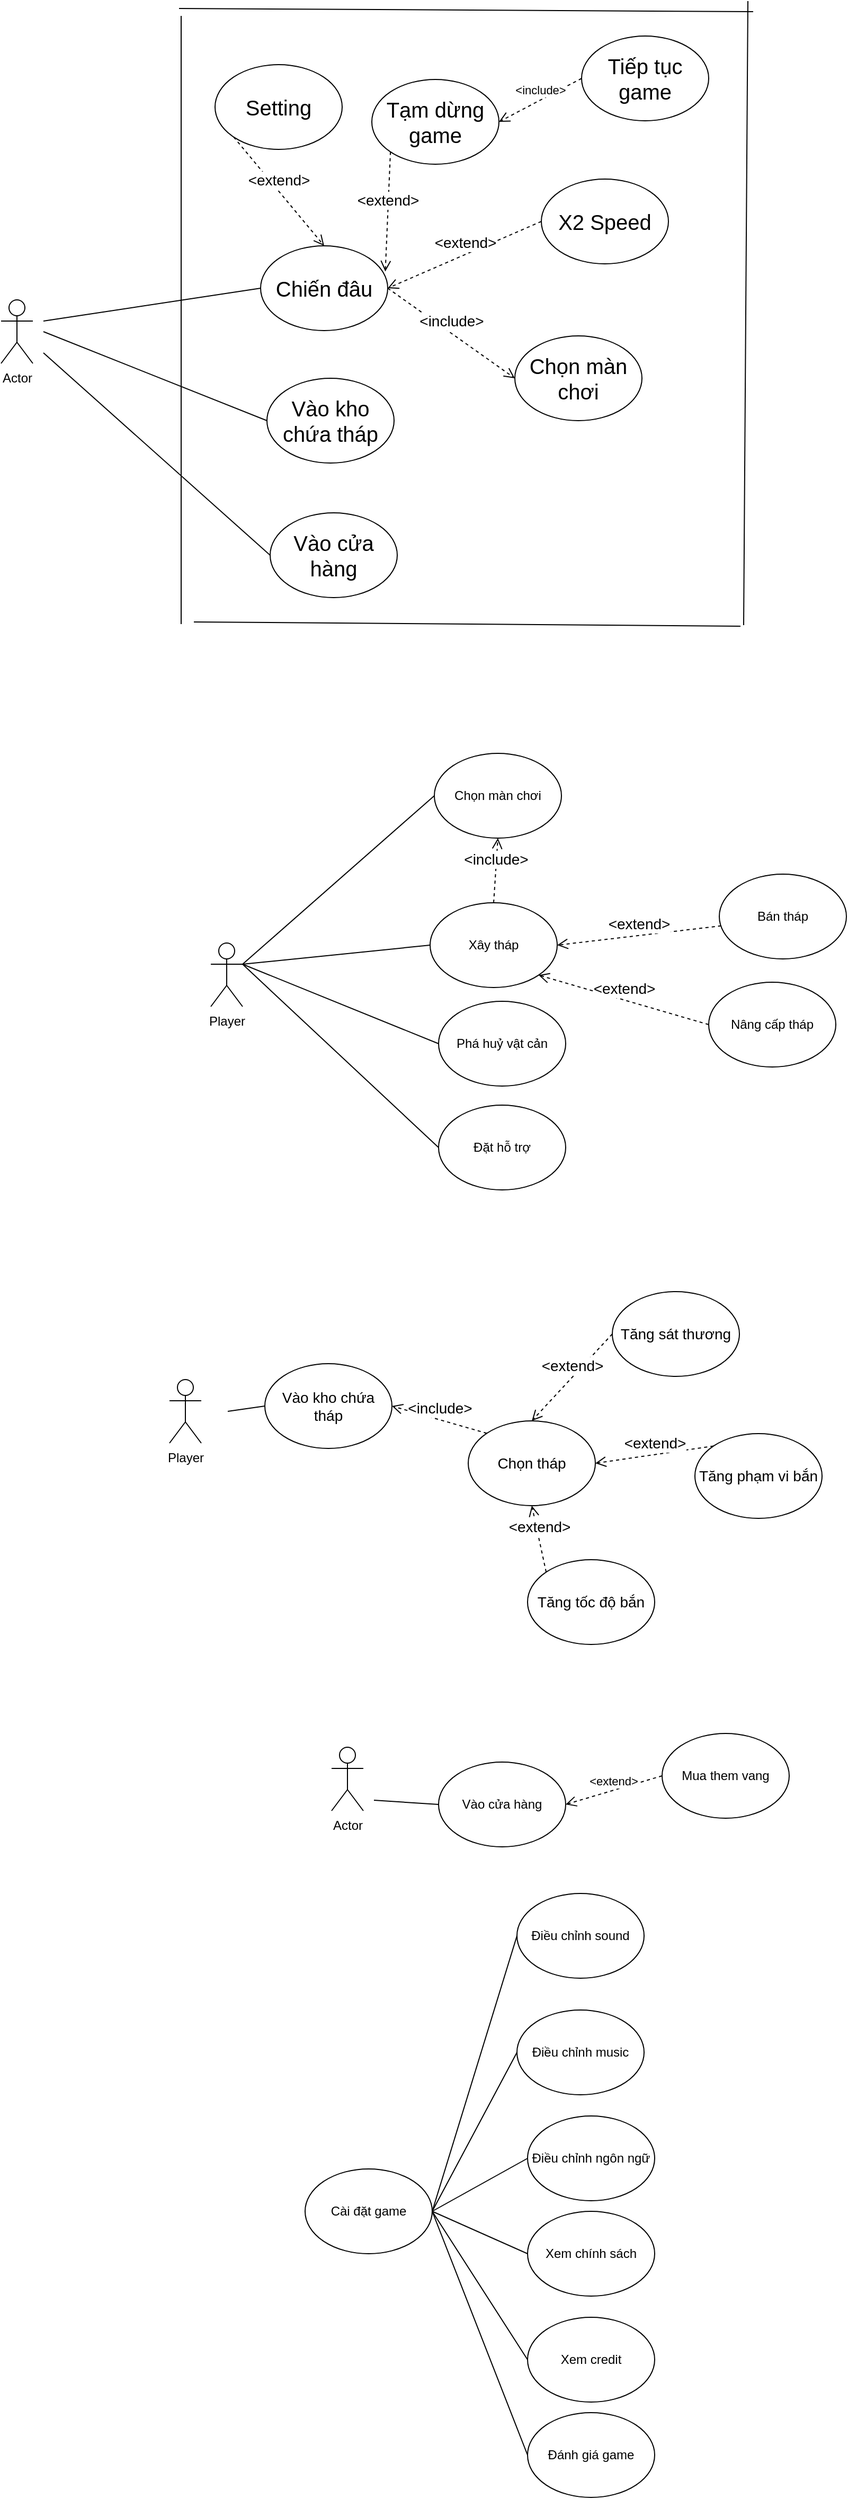 <mxfile version="24.1.0" type="device">
  <diagram name="Page-1" id="sk3gzw_GWDRiFdrcxnEu">
    <mxGraphModel dx="1518" dy="1940" grid="0" gridSize="10" guides="1" tooltips="1" connect="1" arrows="1" fold="1" page="0" pageScale="1" pageWidth="850" pageHeight="1100" math="0" shadow="0">
      <root>
        <mxCell id="0" />
        <mxCell id="1" parent="0" />
        <mxCell id="fG_n8Bt0mhn_Rfi7QYOH-1" value="&lt;font style=&quot;font-size: 20px;&quot;&gt;Chiến đâu&lt;/font&gt;" style="ellipse;whiteSpace=wrap;html=1;" parent="1" vertex="1">
          <mxGeometry x="375" y="-751" width="120" height="80" as="geometry" />
        </mxCell>
        <mxCell id="fG_n8Bt0mhn_Rfi7QYOH-2" value="Điều chỉnh sound" style="ellipse;whiteSpace=wrap;html=1;" parent="1" vertex="1">
          <mxGeometry x="617" y="804" width="120" height="80" as="geometry" />
        </mxCell>
        <mxCell id="fG_n8Bt0mhn_Rfi7QYOH-3" value="&lt;font style=&quot;font-size: 20px;&quot;&gt;Chọn màn chơi&lt;/font&gt;" style="ellipse;whiteSpace=wrap;html=1;" parent="1" vertex="1">
          <mxGeometry x="615" y="-666" width="120" height="80" as="geometry" />
        </mxCell>
        <mxCell id="fG_n8Bt0mhn_Rfi7QYOH-6" value="&lt;font style=&quot;font-size: 20px;&quot;&gt;Tạm dừng game&lt;/font&gt;" style="ellipse;whiteSpace=wrap;html=1;" parent="1" vertex="1">
          <mxGeometry x="480" y="-908" width="120" height="80" as="geometry" />
        </mxCell>
        <mxCell id="fG_n8Bt0mhn_Rfi7QYOH-7" value="&lt;font style=&quot;font-size: 20px;&quot;&gt;Tiếp tục game&lt;/font&gt;" style="ellipse;whiteSpace=wrap;html=1;" parent="1" vertex="1">
          <mxGeometry x="678" y="-949" width="120" height="80" as="geometry" />
        </mxCell>
        <mxCell id="fG_n8Bt0mhn_Rfi7QYOH-8" value="&lt;font style=&quot;font-size: 20px;&quot;&gt;X2 Speed&lt;/font&gt;" style="ellipse;whiteSpace=wrap;html=1;" parent="1" vertex="1">
          <mxGeometry x="640" y="-814" width="120" height="80" as="geometry" />
        </mxCell>
        <mxCell id="fG_n8Bt0mhn_Rfi7QYOH-9" value="Cài đặt game" style="ellipse;whiteSpace=wrap;html=1;" parent="1" vertex="1">
          <mxGeometry x="417" y="1064" width="120" height="80" as="geometry" />
        </mxCell>
        <mxCell id="fG_n8Bt0mhn_Rfi7QYOH-10" value="Điều chỉnh music" style="ellipse;whiteSpace=wrap;html=1;" parent="1" vertex="1">
          <mxGeometry x="617" y="914" width="120" height="80" as="geometry" />
        </mxCell>
        <mxCell id="fG_n8Bt0mhn_Rfi7QYOH-11" value="Điều chỉnh ngôn ngữ" style="ellipse;whiteSpace=wrap;html=1;" parent="1" vertex="1">
          <mxGeometry x="627" y="1014" width="120" height="80" as="geometry" />
        </mxCell>
        <mxCell id="fG_n8Bt0mhn_Rfi7QYOH-12" value="Xem chính sách" style="ellipse;whiteSpace=wrap;html=1;" parent="1" vertex="1">
          <mxGeometry x="627" y="1104" width="120" height="80" as="geometry" />
        </mxCell>
        <mxCell id="fG_n8Bt0mhn_Rfi7QYOH-15" value="Xem credit" style="ellipse;whiteSpace=wrap;html=1;" parent="1" vertex="1">
          <mxGeometry x="627" y="1204" width="120" height="80" as="geometry" />
        </mxCell>
        <mxCell id="fG_n8Bt0mhn_Rfi7QYOH-16" value="Đánh giá game" style="ellipse;whiteSpace=wrap;html=1;" parent="1" vertex="1">
          <mxGeometry x="627" y="1294" width="120" height="80" as="geometry" />
        </mxCell>
        <mxCell id="fG_n8Bt0mhn_Rfi7QYOH-18" value="" style="endArrow=none;html=1;rounded=0;exitX=1;exitY=0.5;exitDx=0;exitDy=0;entryX=0;entryY=0.5;entryDx=0;entryDy=0;" parent="1" source="fG_n8Bt0mhn_Rfi7QYOH-9" target="fG_n8Bt0mhn_Rfi7QYOH-2" edge="1">
          <mxGeometry width="50" height="50" relative="1" as="geometry">
            <mxPoint x="747" y="1084" as="sourcePoint" />
            <mxPoint x="797" y="1034" as="targetPoint" />
          </mxGeometry>
        </mxCell>
        <mxCell id="fG_n8Bt0mhn_Rfi7QYOH-19" value="" style="endArrow=none;html=1;rounded=0;exitX=1;exitY=0.5;exitDx=0;exitDy=0;entryX=0;entryY=0.5;entryDx=0;entryDy=0;" parent="1" source="fG_n8Bt0mhn_Rfi7QYOH-9" target="fG_n8Bt0mhn_Rfi7QYOH-10" edge="1">
          <mxGeometry width="50" height="50" relative="1" as="geometry">
            <mxPoint x="547" y="1114" as="sourcePoint" />
            <mxPoint x="627" y="854" as="targetPoint" />
          </mxGeometry>
        </mxCell>
        <mxCell id="fG_n8Bt0mhn_Rfi7QYOH-20" value="" style="endArrow=none;html=1;rounded=0;exitX=1;exitY=0.5;exitDx=0;exitDy=0;entryX=0;entryY=0.5;entryDx=0;entryDy=0;" parent="1" source="fG_n8Bt0mhn_Rfi7QYOH-9" target="fG_n8Bt0mhn_Rfi7QYOH-11" edge="1">
          <mxGeometry width="50" height="50" relative="1" as="geometry">
            <mxPoint x="557" y="1124" as="sourcePoint" />
            <mxPoint x="627" y="964" as="targetPoint" />
          </mxGeometry>
        </mxCell>
        <mxCell id="fG_n8Bt0mhn_Rfi7QYOH-21" value="" style="endArrow=none;html=1;rounded=0;exitX=1;exitY=0.5;exitDx=0;exitDy=0;entryX=0;entryY=0.5;entryDx=0;entryDy=0;" parent="1" source="fG_n8Bt0mhn_Rfi7QYOH-9" target="fG_n8Bt0mhn_Rfi7QYOH-12" edge="1">
          <mxGeometry width="50" height="50" relative="1" as="geometry">
            <mxPoint x="567" y="1134" as="sourcePoint" />
            <mxPoint x="637" y="1064" as="targetPoint" />
          </mxGeometry>
        </mxCell>
        <mxCell id="fG_n8Bt0mhn_Rfi7QYOH-22" value="" style="endArrow=none;html=1;rounded=0;entryX=0;entryY=0.5;entryDx=0;entryDy=0;exitX=1;exitY=0.5;exitDx=0;exitDy=0;" parent="1" source="fG_n8Bt0mhn_Rfi7QYOH-9" target="fG_n8Bt0mhn_Rfi7QYOH-15" edge="1">
          <mxGeometry width="50" height="50" relative="1" as="geometry">
            <mxPoint x="537" y="1114" as="sourcePoint" />
            <mxPoint x="637" y="1154" as="targetPoint" />
          </mxGeometry>
        </mxCell>
        <mxCell id="fG_n8Bt0mhn_Rfi7QYOH-23" value="" style="endArrow=none;html=1;rounded=0;exitX=1;exitY=0.5;exitDx=0;exitDy=0;entryX=0;entryY=0.5;entryDx=0;entryDy=0;" parent="1" source="fG_n8Bt0mhn_Rfi7QYOH-9" target="fG_n8Bt0mhn_Rfi7QYOH-16" edge="1">
          <mxGeometry width="50" height="50" relative="1" as="geometry">
            <mxPoint x="587" y="1154" as="sourcePoint" />
            <mxPoint x="637" y="1254" as="targetPoint" />
          </mxGeometry>
        </mxCell>
        <mxCell id="scgQ76pB7DkAtTEcPjEE-1" value="Player" style="shape=umlActor;verticalLabelPosition=bottom;verticalAlign=top;html=1;outlineConnect=0;" parent="1" vertex="1">
          <mxGeometry x="328" y="-93" width="30" height="60" as="geometry" />
        </mxCell>
        <mxCell id="scgQ76pB7DkAtTEcPjEE-2" value="Chọn màn chơi" style="ellipse;whiteSpace=wrap;html=1;" parent="1" vertex="1">
          <mxGeometry x="539" y="-272" width="120" height="80" as="geometry" />
        </mxCell>
        <mxCell id="scgQ76pB7DkAtTEcPjEE-3" value="Xây tháp" style="ellipse;whiteSpace=wrap;html=1;" parent="1" vertex="1">
          <mxGeometry x="535" y="-131" width="120" height="80" as="geometry" />
        </mxCell>
        <mxCell id="scgQ76pB7DkAtTEcPjEE-4" value="Bán tháp" style="ellipse;whiteSpace=wrap;html=1;" parent="1" vertex="1">
          <mxGeometry x="808" y="-158" width="120" height="80" as="geometry" />
        </mxCell>
        <mxCell id="scgQ76pB7DkAtTEcPjEE-5" value="Nâng cấp tháp" style="ellipse;whiteSpace=wrap;html=1;" parent="1" vertex="1">
          <mxGeometry x="798" y="-56" width="120" height="80" as="geometry" />
        </mxCell>
        <mxCell id="scgQ76pB7DkAtTEcPjEE-6" value="Phá huỷ vật cản" style="ellipse;whiteSpace=wrap;html=1;" parent="1" vertex="1">
          <mxGeometry x="543" y="-38" width="120" height="80" as="geometry" />
        </mxCell>
        <mxCell id="scgQ76pB7DkAtTEcPjEE-8" value="" style="endArrow=none;html=1;rounded=0;entryX=0;entryY=0.5;entryDx=0;entryDy=0;" parent="1" target="scgQ76pB7DkAtTEcPjEE-2" edge="1">
          <mxGeometry width="50" height="50" relative="1" as="geometry">
            <mxPoint x="358" y="-73" as="sourcePoint" />
            <mxPoint x="408" y="-123" as="targetPoint" />
          </mxGeometry>
        </mxCell>
        <mxCell id="scgQ76pB7DkAtTEcPjEE-9" value="" style="endArrow=none;html=1;rounded=0;entryX=0;entryY=0.5;entryDx=0;entryDy=0;" parent="1" target="scgQ76pB7DkAtTEcPjEE-3" edge="1">
          <mxGeometry width="50" height="50" relative="1" as="geometry">
            <mxPoint x="358" y="-73" as="sourcePoint" />
            <mxPoint x="478" y="-153" as="targetPoint" />
          </mxGeometry>
        </mxCell>
        <mxCell id="scgQ76pB7DkAtTEcPjEE-12" value="" style="endArrow=none;html=1;rounded=0;entryX=0;entryY=0.5;entryDx=0;entryDy=0;exitX=1;exitY=0.333;exitDx=0;exitDy=0;exitPerimeter=0;" parent="1" source="scgQ76pB7DkAtTEcPjEE-1" target="scgQ76pB7DkAtTEcPjEE-6" edge="1">
          <mxGeometry width="50" height="50" relative="1" as="geometry">
            <mxPoint x="368" y="-63" as="sourcePoint" />
            <mxPoint x="478" y="127" as="targetPoint" />
          </mxGeometry>
        </mxCell>
        <mxCell id="scgQ76pB7DkAtTEcPjEE-17" value="&lt;font style=&quot;font-size: 14px;&quot;&gt;&amp;lt;include&amp;gt;&lt;/font&gt;" style="html=1;verticalAlign=bottom;endArrow=open;dashed=1;endSize=8;curved=0;rounded=0;entryX=0.5;entryY=1;entryDx=0;entryDy=0;exitX=0.5;exitY=0;exitDx=0;exitDy=0;" parent="1" source="scgQ76pB7DkAtTEcPjEE-3" target="scgQ76pB7DkAtTEcPjEE-2" edge="1">
          <mxGeometry relative="1" as="geometry">
            <mxPoint x="836" y="-138" as="sourcePoint" />
            <mxPoint x="838" y="-223" as="targetPoint" />
          </mxGeometry>
        </mxCell>
        <mxCell id="scgQ76pB7DkAtTEcPjEE-22" value="Đặt hỗ trợ" style="ellipse;whiteSpace=wrap;html=1;" parent="1" vertex="1">
          <mxGeometry x="543" y="60" width="120" height="80" as="geometry" />
        </mxCell>
        <mxCell id="scgQ76pB7DkAtTEcPjEE-24" value="" style="endArrow=none;html=1;rounded=0;entryX=0;entryY=0.5;entryDx=0;entryDy=0;" parent="1" target="scgQ76pB7DkAtTEcPjEE-22" edge="1">
          <mxGeometry width="50" height="50" relative="1" as="geometry">
            <mxPoint x="358" y="-73" as="sourcePoint" />
            <mxPoint x="848" y="-253" as="targetPoint" />
          </mxGeometry>
        </mxCell>
        <mxCell id="scgQ76pB7DkAtTEcPjEE-31" value="&lt;font style=&quot;font-size: 20px;&quot;&gt;Vào kho chứa tháp&lt;/font&gt;" style="ellipse;whiteSpace=wrap;html=1;" parent="1" vertex="1">
          <mxGeometry x="381" y="-626" width="120" height="80" as="geometry" />
        </mxCell>
        <mxCell id="scgQ76pB7DkAtTEcPjEE-40" value="&lt;font style=&quot;font-size: 20px;&quot;&gt;Vào cửa hàng&lt;/font&gt;" style="ellipse;whiteSpace=wrap;html=1;" parent="1" vertex="1">
          <mxGeometry x="384" y="-499" width="120" height="80" as="geometry" />
        </mxCell>
        <mxCell id="scgQ76pB7DkAtTEcPjEE-49" value="&lt;font style=&quot;font-size: 14px;&quot;&gt;&amp;lt;include&amp;gt;&lt;/font&gt;" style="html=1;verticalAlign=bottom;endArrow=open;dashed=1;endSize=8;curved=0;rounded=0;entryX=0;entryY=0.5;entryDx=0;entryDy=0;exitX=1;exitY=0.5;exitDx=0;exitDy=0;" parent="1" source="fG_n8Bt0mhn_Rfi7QYOH-1" target="fG_n8Bt0mhn_Rfi7QYOH-3" edge="1">
          <mxGeometry relative="1" as="geometry">
            <mxPoint x="366" y="-506" as="sourcePoint" />
            <mxPoint x="286" y="-506" as="targetPoint" />
          </mxGeometry>
        </mxCell>
        <mxCell id="scgQ76pB7DkAtTEcPjEE-50" value="&lt;font style=&quot;font-size: 14px;&quot;&gt;&amp;lt;extend&amp;gt;&lt;/font&gt;" style="html=1;verticalAlign=bottom;endArrow=open;dashed=1;endSize=8;curved=0;rounded=0;entryX=1;entryY=0.5;entryDx=0;entryDy=0;exitX=0;exitY=0.5;exitDx=0;exitDy=0;" parent="1" source="fG_n8Bt0mhn_Rfi7QYOH-8" target="fG_n8Bt0mhn_Rfi7QYOH-1" edge="1">
          <mxGeometry relative="1" as="geometry">
            <mxPoint x="536" y="-836" as="sourcePoint" />
            <mxPoint x="536" y="-776" as="targetPoint" />
          </mxGeometry>
        </mxCell>
        <mxCell id="scgQ76pB7DkAtTEcPjEE-51" value="&amp;lt;include&amp;gt;" style="html=1;verticalAlign=bottom;endArrow=open;dashed=1;endSize=8;curved=0;rounded=0;exitX=0;exitY=0.5;exitDx=0;exitDy=0;entryX=1;entryY=0.5;entryDx=0;entryDy=0;" parent="1" source="fG_n8Bt0mhn_Rfi7QYOH-7" target="fG_n8Bt0mhn_Rfi7QYOH-6" edge="1">
          <mxGeometry relative="1" as="geometry">
            <mxPoint x="556" y="-776" as="sourcePoint" />
            <mxPoint x="546" y="-856" as="targetPoint" />
          </mxGeometry>
        </mxCell>
        <mxCell id="scgQ76pB7DkAtTEcPjEE-52" value="&lt;font style=&quot;font-size: 14px;&quot;&gt;&amp;lt;extend&amp;gt;&lt;/font&gt;" style="html=1;verticalAlign=bottom;endArrow=open;dashed=1;endSize=8;curved=0;rounded=0;exitX=0;exitY=1;exitDx=0;exitDy=0;entryX=0.981;entryY=0.303;entryDx=0;entryDy=0;entryPerimeter=0;" parent="1" source="fG_n8Bt0mhn_Rfi7QYOH-6" edge="1" target="fG_n8Bt0mhn_Rfi7QYOH-1">
          <mxGeometry relative="1" as="geometry">
            <mxPoint x="586" y="-886" as="sourcePoint" />
            <mxPoint x="396" y="-756" as="targetPoint" />
          </mxGeometry>
        </mxCell>
        <mxCell id="3wtLkdwfDZyS0cWqgy5X-1" value="&lt;font face=&quot;Helvetica&quot; style=&quot;font-size: 20px;&quot;&gt;Setting&lt;/font&gt;" style="ellipse;whiteSpace=wrap;html=1;" parent="1" vertex="1">
          <mxGeometry x="332" y="-922" width="120" height="80" as="geometry" />
        </mxCell>
        <mxCell id="3wtLkdwfDZyS0cWqgy5X-2" value="&lt;font style=&quot;font-size: 14px;&quot;&gt;&amp;lt;extend&amp;gt;&lt;/font&gt;" style="html=1;verticalAlign=bottom;endArrow=open;dashed=1;endSize=8;curved=0;rounded=0;exitX=0;exitY=1;exitDx=0;exitDy=0;entryX=0.5;entryY=0;entryDx=0;entryDy=0;" parent="1" source="3wtLkdwfDZyS0cWqgy5X-1" target="fG_n8Bt0mhn_Rfi7QYOH-1" edge="1">
          <mxGeometry relative="1" as="geometry">
            <mxPoint x="454" y="-868" as="sourcePoint" />
            <mxPoint x="406" y="-746" as="targetPoint" />
          </mxGeometry>
        </mxCell>
        <mxCell id="9fqEiez74HAiHmVb1B91-3" value="" style="endArrow=none;html=1;rounded=0;" edge="1" parent="1">
          <mxGeometry width="50" height="50" relative="1" as="geometry">
            <mxPoint x="298" y="-975" as="sourcePoint" />
            <mxPoint x="840" y="-972" as="targetPoint" />
          </mxGeometry>
        </mxCell>
        <mxCell id="9fqEiez74HAiHmVb1B91-4" value="" style="endArrow=none;html=1;rounded=0;" edge="1" parent="1">
          <mxGeometry width="50" height="50" relative="1" as="geometry">
            <mxPoint x="312" y="-396" as="sourcePoint" />
            <mxPoint x="828" y="-392" as="targetPoint" />
          </mxGeometry>
        </mxCell>
        <mxCell id="9fqEiez74HAiHmVb1B91-5" value="" style="endArrow=none;html=1;rounded=0;" edge="1" parent="1">
          <mxGeometry width="50" height="50" relative="1" as="geometry">
            <mxPoint x="300" y="-394" as="sourcePoint" />
            <mxPoint x="300" y="-968" as="targetPoint" />
          </mxGeometry>
        </mxCell>
        <mxCell id="9fqEiez74HAiHmVb1B91-6" value="" style="endArrow=none;html=1;rounded=0;" edge="1" parent="1">
          <mxGeometry width="50" height="50" relative="1" as="geometry">
            <mxPoint x="831" y="-393" as="sourcePoint" />
            <mxPoint x="835" y="-982" as="targetPoint" />
          </mxGeometry>
        </mxCell>
        <mxCell id="9fqEiez74HAiHmVb1B91-7" value="Actor" style="shape=umlActor;verticalLabelPosition=bottom;verticalAlign=top;html=1;outlineConnect=0;" vertex="1" parent="1">
          <mxGeometry x="130" y="-700" width="30" height="60" as="geometry" />
        </mxCell>
        <mxCell id="9fqEiez74HAiHmVb1B91-8" value="" style="endArrow=none;html=1;rounded=0;entryX=0;entryY=0.5;entryDx=0;entryDy=0;" edge="1" parent="1" target="scgQ76pB7DkAtTEcPjEE-31">
          <mxGeometry width="50" height="50" relative="1" as="geometry">
            <mxPoint x="170" y="-670" as="sourcePoint" />
            <mxPoint x="660" y="-610" as="targetPoint" />
          </mxGeometry>
        </mxCell>
        <mxCell id="9fqEiez74HAiHmVb1B91-10" value="" style="endArrow=none;html=1;rounded=0;entryX=0;entryY=0.5;entryDx=0;entryDy=0;" edge="1" parent="1" target="fG_n8Bt0mhn_Rfi7QYOH-1">
          <mxGeometry width="50" height="50" relative="1" as="geometry">
            <mxPoint x="170" y="-680" as="sourcePoint" />
            <mxPoint x="660" y="-610" as="targetPoint" />
          </mxGeometry>
        </mxCell>
        <mxCell id="9fqEiez74HAiHmVb1B91-11" value="" style="endArrow=none;html=1;rounded=0;entryX=0;entryY=0.5;entryDx=0;entryDy=0;" edge="1" parent="1" target="scgQ76pB7DkAtTEcPjEE-40">
          <mxGeometry width="50" height="50" relative="1" as="geometry">
            <mxPoint x="170" y="-650" as="sourcePoint" />
            <mxPoint x="410" y="-580" as="targetPoint" />
          </mxGeometry>
        </mxCell>
        <mxCell id="9fqEiez74HAiHmVb1B91-12" value="&lt;font style=&quot;font-size: 14px;&quot;&gt;&amp;lt;extend&amp;gt;&lt;/font&gt;" style="html=1;verticalAlign=bottom;endArrow=open;dashed=1;endSize=8;curved=0;rounded=0;entryX=1;entryY=0.5;entryDx=0;entryDy=0;exitX=0.015;exitY=0.61;exitDx=0;exitDy=0;exitPerimeter=0;" edge="1" parent="1" source="scgQ76pB7DkAtTEcPjEE-4" target="scgQ76pB7DkAtTEcPjEE-3">
          <mxGeometry relative="1" as="geometry">
            <mxPoint x="949" y="-196" as="sourcePoint" />
            <mxPoint x="848" y="-213" as="targetPoint" />
          </mxGeometry>
        </mxCell>
        <mxCell id="9fqEiez74HAiHmVb1B91-13" value="&lt;font style=&quot;font-size: 14px;&quot;&gt;&amp;lt;extend&amp;gt;&lt;/font&gt;" style="html=1;verticalAlign=bottom;endArrow=open;dashed=1;endSize=8;curved=0;rounded=0;entryX=1;entryY=1;entryDx=0;entryDy=0;exitX=0;exitY=0.5;exitDx=0;exitDy=0;" edge="1" parent="1" source="scgQ76pB7DkAtTEcPjEE-5" target="scgQ76pB7DkAtTEcPjEE-3">
          <mxGeometry relative="1" as="geometry">
            <mxPoint x="1010" y="-107" as="sourcePoint" />
            <mxPoint x="906" y="-88" as="targetPoint" />
          </mxGeometry>
        </mxCell>
        <mxCell id="9fqEiez74HAiHmVb1B91-21" value="&lt;font style=&quot;font-size: 14px;&quot;&gt;Vào kho chứa tháp&lt;/font&gt;" style="ellipse;whiteSpace=wrap;html=1;" vertex="1" parent="1">
          <mxGeometry x="379" y="304" width="120" height="80" as="geometry" />
        </mxCell>
        <mxCell id="9fqEiez74HAiHmVb1B91-22" value="&lt;font style=&quot;font-size: 14px;&quot;&gt;&amp;lt;include&amp;gt;&lt;/font&gt;" style="html=1;verticalAlign=bottom;endArrow=open;dashed=1;endSize=8;curved=0;rounded=0;entryX=1;entryY=0.5;entryDx=0;entryDy=0;exitX=0;exitY=0;exitDx=0;exitDy=0;" edge="1" source="9fqEiez74HAiHmVb1B91-23" target="9fqEiez74HAiHmVb1B91-21" parent="1">
          <mxGeometry relative="1" as="geometry">
            <mxPoint x="782" y="531" as="sourcePoint" />
            <mxPoint x="714" y="449" as="targetPoint" />
          </mxGeometry>
        </mxCell>
        <mxCell id="9fqEiez74HAiHmVb1B91-23" value="&lt;font style=&quot;font-size: 14px;&quot;&gt;Chọn tháp&lt;/font&gt;" style="ellipse;whiteSpace=wrap;html=1;" vertex="1" parent="1">
          <mxGeometry x="571" y="358" width="120" height="80" as="geometry" />
        </mxCell>
        <mxCell id="9fqEiez74HAiHmVb1B91-24" value="&lt;font style=&quot;font-size: 14px;&quot;&gt;&amp;lt;extend&amp;gt;&lt;/font&gt;" style="html=1;verticalAlign=bottom;endArrow=open;dashed=1;endSize=8;curved=0;rounded=0;entryX=0.5;entryY=0;entryDx=0;entryDy=0;exitX=0;exitY=0.5;exitDx=0;exitDy=0;" edge="1" source="9fqEiez74HAiHmVb1B91-29" target="9fqEiez74HAiHmVb1B91-23" parent="1">
          <mxGeometry relative="1" as="geometry">
            <mxPoint x="854" y="259" as="sourcePoint" />
            <mxPoint x="714" y="299" as="targetPoint" />
          </mxGeometry>
        </mxCell>
        <mxCell id="9fqEiez74HAiHmVb1B91-25" value="&lt;font style=&quot;font-size: 14px;&quot;&gt;&amp;lt;extend&amp;gt;&lt;/font&gt;" style="html=1;verticalAlign=bottom;endArrow=open;dashed=1;endSize=8;curved=0;rounded=0;entryX=1;entryY=0.5;entryDx=0;entryDy=0;exitX=0;exitY=0;exitDx=0;exitDy=0;" edge="1" source="9fqEiez74HAiHmVb1B91-28" target="9fqEiez74HAiHmVb1B91-23" parent="1">
          <mxGeometry relative="1" as="geometry">
            <mxPoint x="1092" y="571" as="sourcePoint" />
            <mxPoint x="694" y="429" as="targetPoint" />
          </mxGeometry>
        </mxCell>
        <mxCell id="9fqEiez74HAiHmVb1B91-26" value="&lt;font style=&quot;font-size: 14px;&quot;&gt;&amp;lt;extend&amp;gt;&lt;/font&gt;" style="html=1;verticalAlign=bottom;endArrow=open;dashed=1;endSize=8;curved=0;rounded=0;entryX=0.5;entryY=1;entryDx=0;entryDy=0;exitX=0;exitY=0;exitDx=0;exitDy=0;" edge="1" source="9fqEiez74HAiHmVb1B91-27" target="9fqEiez74HAiHmVb1B91-23" parent="1">
          <mxGeometry relative="1" as="geometry">
            <mxPoint x="904" y="469" as="sourcePoint" />
            <mxPoint x="714" y="449" as="targetPoint" />
          </mxGeometry>
        </mxCell>
        <mxCell id="9fqEiez74HAiHmVb1B91-27" value="&lt;font style=&quot;font-size: 14px;&quot;&gt;Tăng tốc độ bắn&lt;/font&gt;" style="ellipse;whiteSpace=wrap;html=1;" vertex="1" parent="1">
          <mxGeometry x="627" y="489" width="120" height="80" as="geometry" />
        </mxCell>
        <mxCell id="9fqEiez74HAiHmVb1B91-28" value="&lt;font style=&quot;font-size: 14px;&quot;&gt;Tăng phạm vi bắn&lt;/font&gt;" style="ellipse;whiteSpace=wrap;html=1;" vertex="1" parent="1">
          <mxGeometry x="785" y="370" width="120" height="80" as="geometry" />
        </mxCell>
        <mxCell id="9fqEiez74HAiHmVb1B91-29" value="&lt;span style=&quot;font-size: 14px;&quot;&gt;Tăng sát thương&lt;/span&gt;" style="ellipse;whiteSpace=wrap;html=1;" vertex="1" parent="1">
          <mxGeometry x="707" y="236" width="120" height="80" as="geometry" />
        </mxCell>
        <mxCell id="9fqEiez74HAiHmVb1B91-30" value="" style="endArrow=none;html=1;rounded=0;entryX=0;entryY=0.5;entryDx=0;entryDy=0;" edge="1" target="9fqEiez74HAiHmVb1B91-21" parent="1">
          <mxGeometry width="50" height="50" relative="1" as="geometry">
            <mxPoint x="344" y="349" as="sourcePoint" />
            <mxPoint x="834" y="409" as="targetPoint" />
          </mxGeometry>
        </mxCell>
        <mxCell id="9fqEiez74HAiHmVb1B91-31" value="Player" style="shape=umlActor;verticalLabelPosition=bottom;verticalAlign=top;html=1;outlineConnect=0;" vertex="1" parent="1">
          <mxGeometry x="289" y="319" width="30" height="60" as="geometry" />
        </mxCell>
        <mxCell id="9fqEiez74HAiHmVb1B91-32" value="Vào cửa hàng" style="ellipse;whiteSpace=wrap;html=1;" vertex="1" parent="1">
          <mxGeometry x="543" y="680" width="120" height="80" as="geometry" />
        </mxCell>
        <mxCell id="9fqEiez74HAiHmVb1B91-33" value="Mua them vang" style="ellipse;whiteSpace=wrap;html=1;" vertex="1" parent="1">
          <mxGeometry x="754" y="653" width="120" height="80" as="geometry" />
        </mxCell>
        <mxCell id="9fqEiez74HAiHmVb1B91-34" value="&amp;lt;extend&amp;gt;" style="html=1;verticalAlign=bottom;endArrow=open;dashed=1;endSize=8;curved=0;rounded=0;exitX=0;exitY=0.5;exitDx=0;exitDy=0;entryX=1;entryY=0.5;entryDx=0;entryDy=0;" edge="1" parent="1" source="9fqEiez74HAiHmVb1B91-33" target="9fqEiez74HAiHmVb1B91-32">
          <mxGeometry relative="1" as="geometry">
            <mxPoint x="970" y="968" as="sourcePoint" />
            <mxPoint x="922" y="1056" as="targetPoint" />
          </mxGeometry>
        </mxCell>
        <mxCell id="9fqEiez74HAiHmVb1B91-35" value="Actor" style="shape=umlActor;verticalLabelPosition=bottom;verticalAlign=top;html=1;outlineConnect=0;" vertex="1" parent="1">
          <mxGeometry x="442" y="666" width="30" height="60" as="geometry" />
        </mxCell>
        <mxCell id="9fqEiez74HAiHmVb1B91-36" value="" style="endArrow=none;html=1;rounded=0;entryX=0;entryY=0.5;entryDx=0;entryDy=0;" edge="1" parent="1" target="9fqEiez74HAiHmVb1B91-32">
          <mxGeometry width="50" height="50" relative="1" as="geometry">
            <mxPoint x="482" y="716" as="sourcePoint" />
            <mxPoint x="722" y="786" as="targetPoint" />
          </mxGeometry>
        </mxCell>
      </root>
    </mxGraphModel>
  </diagram>
</mxfile>
